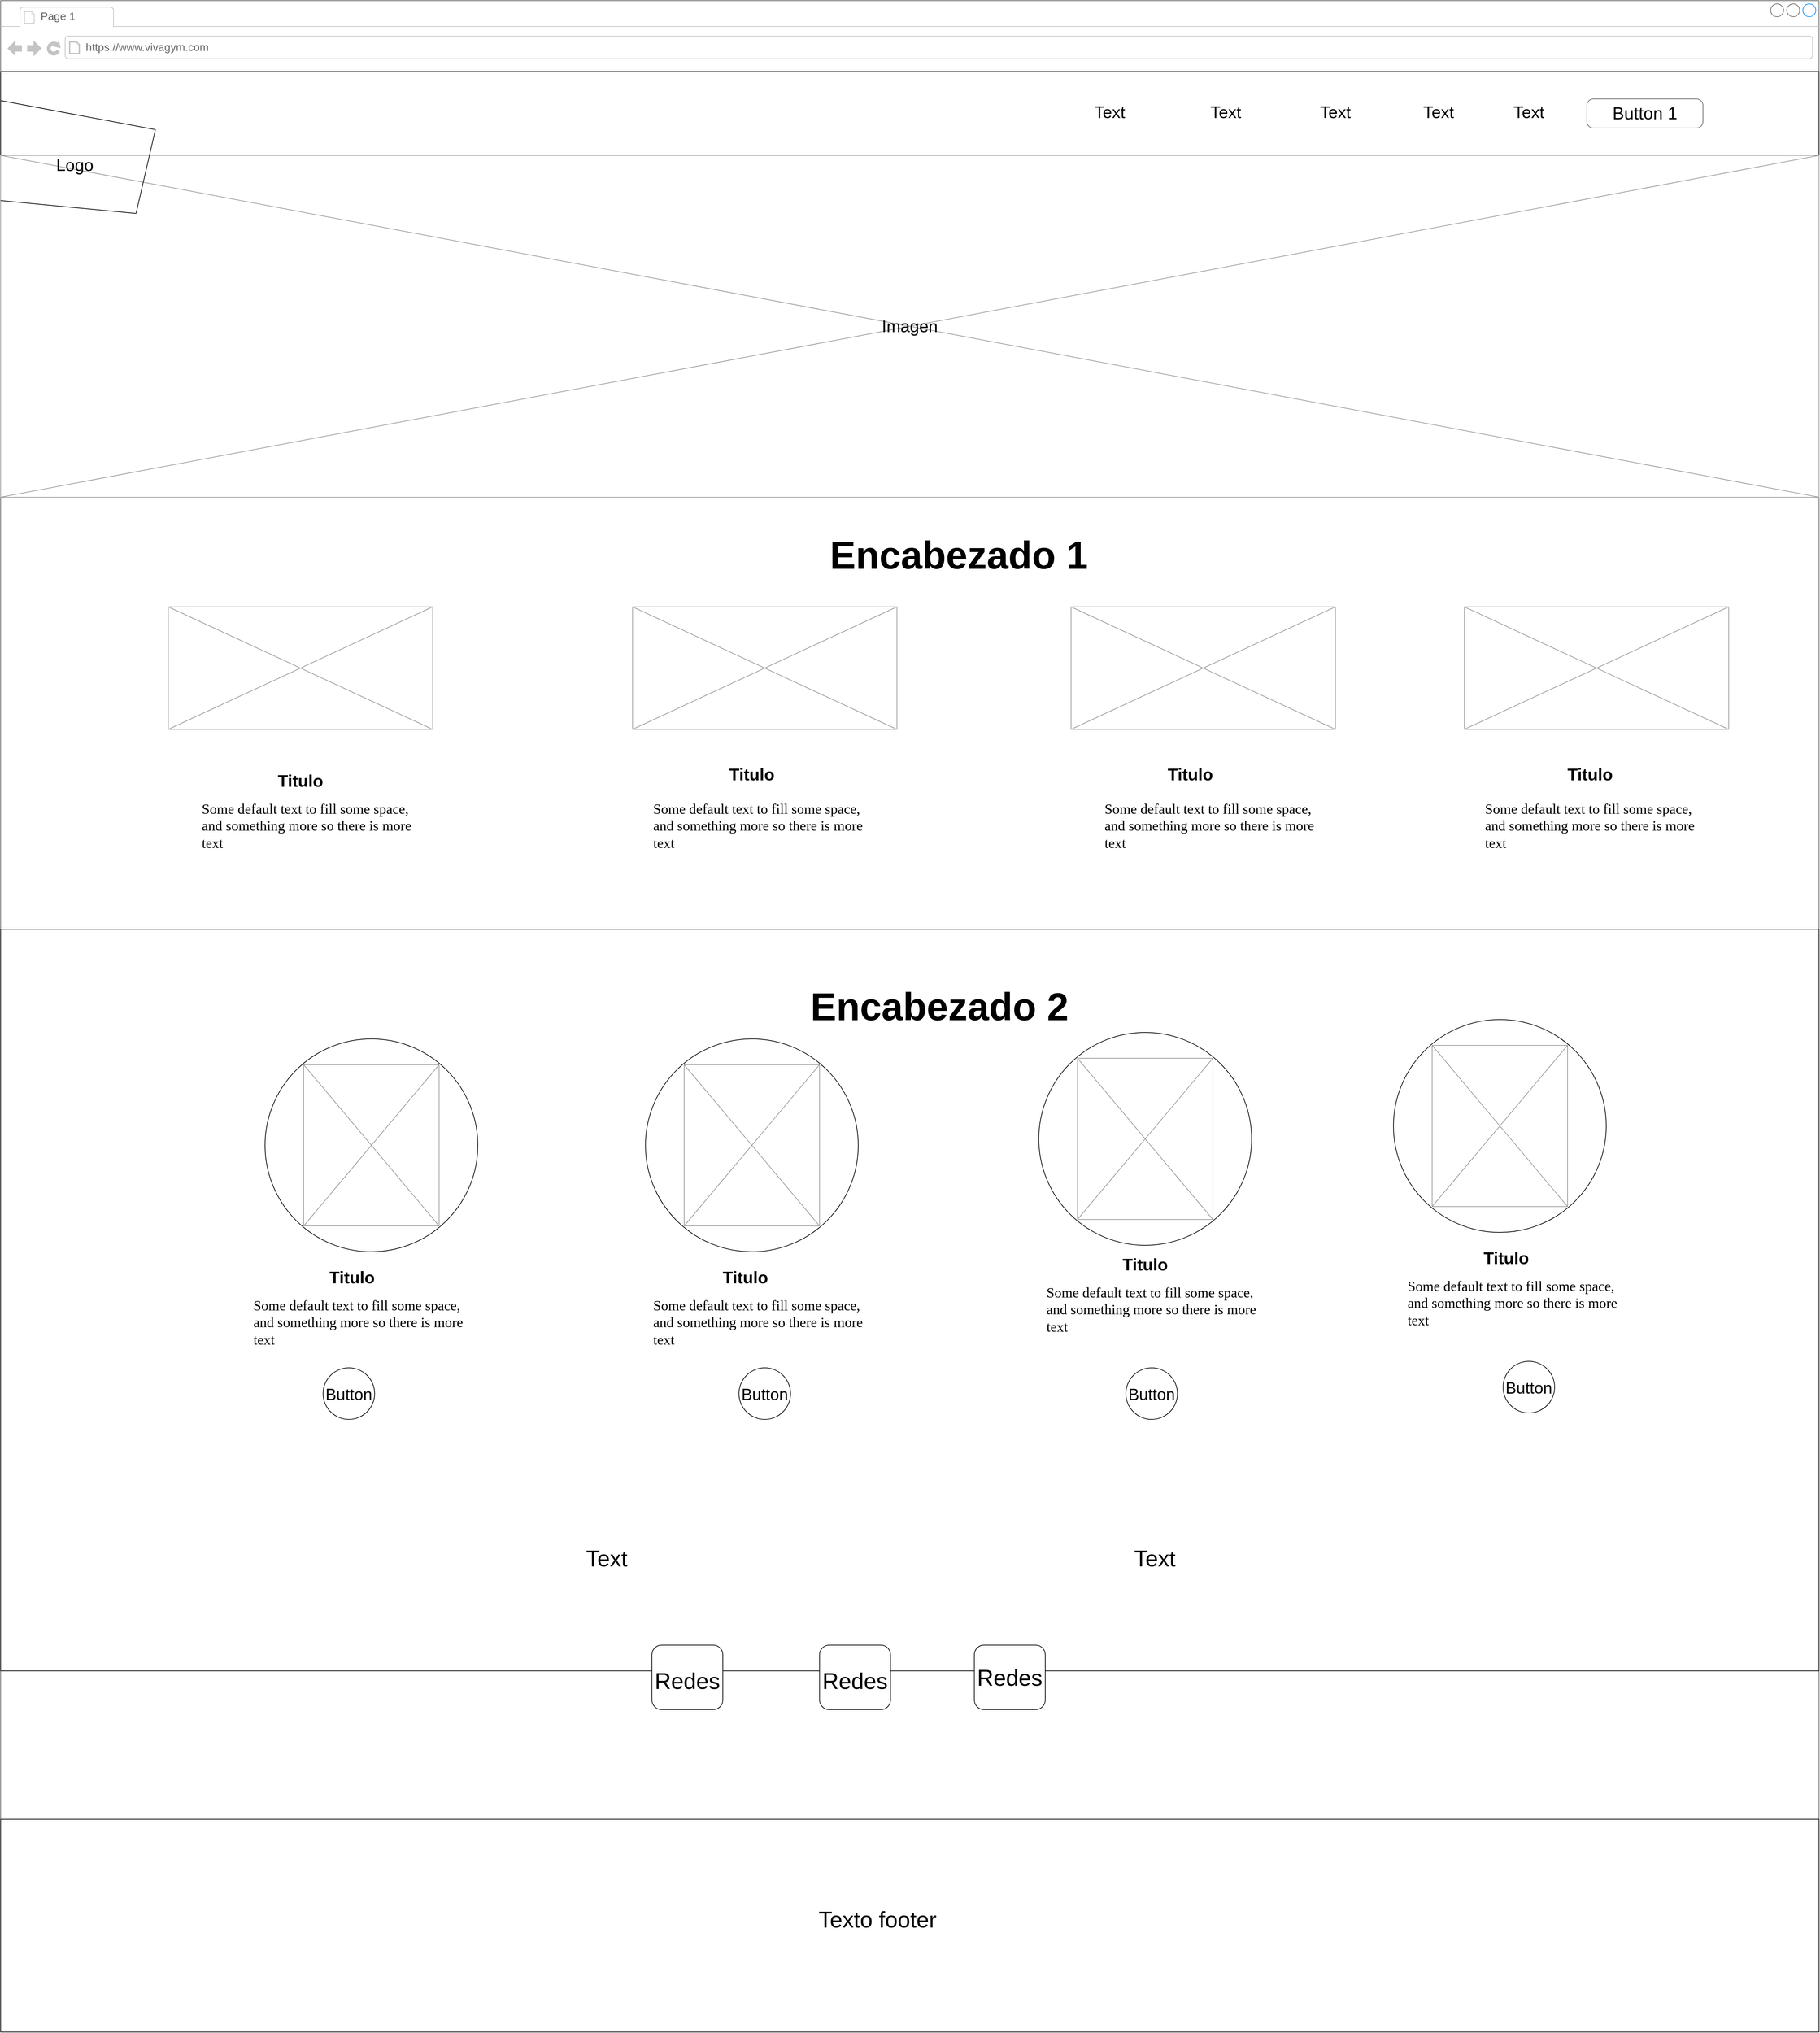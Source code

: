 <mxfile version="24.7.17" pages="4">
  <diagram name="Page-1" id="2cc2dc42-3aac-f2a9-1cec-7a8b7cbee084">
    <mxGraphModel dx="2247" dy="3990" grid="1" gridSize="10" guides="1" tooltips="1" connect="1" arrows="1" fold="1" page="1" pageScale="1" pageWidth="1100" pageHeight="850" background="none" math="0" shadow="0">
      <root>
        <mxCell id="0" />
        <mxCell id="1" parent="0" />
        <mxCell id="7026571954dc6520-1" value="&lt;span style=&quot;color: rgba(0, 0, 0, 0); font-family: monospace; font-size: 0px; text-align: start;&quot;&gt;%3CmxGraphModel%3E%3Croot%3E%3CmxCell%20id%3D%220%22%2F%3E%3CmxCell%20id%3D%221%22%20parent%3D%220%22%2F%3E%3CmxCell%20id%3D%222%22%20value%3D%22Button%201%22%20style%3D%22strokeWidth%3D1%3Bshadow%3D0%3Bdashed%3D0%3Balign%3Dcenter%3Bhtml%3D1%3Bshape%3Dmxgraph.mockup.buttons.button%3BstrokeColor%3D%23666666%3BmainText%3D%3BbuttonStyle%3Dround%3BfontSize%3D17%3BfontStyle%3D0%3BfillColor%3Dnone%3BwhiteSpace%3Dwrap%3Brounded%3D0%3BlabelBackgroundColor%3Dnone%3B%22%20vertex%3D%221%22%20parent%3D%221%22%3E%3CmxGeometry%20x%3D%221020%22%20y%3D%22360%22%20width%3D%22190%22%20height%3D%2230%22%20as%3D%22geometry%22%2F%3E%3C%2FmxCell%3E%3C%2Froot%3E%3C%2FmxGraphModel%3E&lt;/span&gt;" style="strokeWidth=1;shadow=0;dashed=0;align=center;html=1;shape=mxgraph.mockup.containers.browserWindow;rSize=0;strokeColor=#666666;mainText=,;recursiveResize=0;rounded=0;labelBackgroundColor=none;fontFamily=Verdana;fontSize=12" parent="1" vertex="1">
          <mxGeometry x="-660" y="-2900" width="2820" height="3150" as="geometry" />
        </mxCell>
        <mxCell id="7026571954dc6520-2" value="Page 1" style="strokeWidth=1;shadow=0;dashed=0;align=center;html=1;shape=mxgraph.mockup.containers.anchor;fontSize=17;fontColor=#666666;align=left;" parent="7026571954dc6520-1" vertex="1">
          <mxGeometry x="60" y="12" width="110" height="26" as="geometry" />
        </mxCell>
        <mxCell id="7026571954dc6520-3" value="https://www.vivagym.com" style="strokeWidth=1;shadow=0;dashed=0;align=center;html=1;shape=mxgraph.mockup.containers.anchor;rSize=0;fontSize=17;fontColor=#666666;align=left;" parent="7026571954dc6520-1" vertex="1">
          <mxGeometry x="130" y="60" width="250" height="26" as="geometry" />
        </mxCell>
        <mxCell id="XLKGfBQeltBe2YmnbtY1-1" value="" style="rounded=0;whiteSpace=wrap;html=1;" vertex="1" parent="7026571954dc6520-1">
          <mxGeometry y="110" width="2820" height="130" as="geometry" />
        </mxCell>
        <mxCell id="7026571954dc6520-22" value="" style="verticalLabelPosition=bottom;shadow=0;dashed=0;align=center;html=1;verticalAlign=top;strokeWidth=1;shape=mxgraph.mockup.graphics.simpleIcon;strokeColor=#999999;fillColor=#ffffff;rounded=0;labelBackgroundColor=none;fontFamily=Verdana;fontSize=12;fontColor=#000000;" parent="7026571954dc6520-1" vertex="1">
          <mxGeometry y="240" width="2820" height="530" as="geometry" />
        </mxCell>
        <mxCell id="0hAVM_coMiCA_Wu5iVH3-1" value="&lt;font style=&quot;font-size: 27px;&quot;&gt;Button 1&lt;/font&gt;" style="strokeWidth=1;shadow=0;dashed=0;align=center;html=1;shape=mxgraph.mockup.buttons.button;strokeColor=#666666;mainText=;buttonStyle=round;fontSize=17;fontStyle=0;fillColor=none;whiteSpace=wrap;rounded=0;labelBackgroundColor=none;" vertex="1" parent="7026571954dc6520-1">
          <mxGeometry x="2460" y="152.5" width="180" height="45" as="geometry" />
        </mxCell>
        <mxCell id="0hAVM_coMiCA_Wu5iVH3-2" value="&lt;font style=&quot;font-size: 26px;&quot;&gt;Text&lt;/font&gt;" style="text;html=1;align=center;verticalAlign=middle;whiteSpace=wrap;rounded=0;" vertex="1" parent="7026571954dc6520-1">
          <mxGeometry x="2310" y="152.5" width="120" height="40" as="geometry" />
        </mxCell>
        <mxCell id="0hAVM_coMiCA_Wu5iVH3-3" value="&lt;font style=&quot;font-size: 26px;&quot;&gt;Text&lt;/font&gt;" style="text;html=1;align=center;verticalAlign=middle;whiteSpace=wrap;rounded=0;" vertex="1" parent="7026571954dc6520-1">
          <mxGeometry x="2200" y="157.5" width="60" height="30" as="geometry" />
        </mxCell>
        <mxCell id="0hAVM_coMiCA_Wu5iVH3-4" value="&lt;font style=&quot;font-size: 26px;&quot;&gt;Text&lt;/font&gt;" style="text;html=1;align=center;verticalAlign=middle;whiteSpace=wrap;rounded=0;" vertex="1" parent="7026571954dc6520-1">
          <mxGeometry x="2040" y="157.5" width="60" height="30" as="geometry" />
        </mxCell>
        <mxCell id="0hAVM_coMiCA_Wu5iVH3-5" value="&lt;font style=&quot;font-size: 26px;&quot;&gt;Text&lt;/font&gt;" style="text;html=1;align=center;verticalAlign=middle;whiteSpace=wrap;rounded=0;" vertex="1" parent="7026571954dc6520-1">
          <mxGeometry x="1870" y="157.5" width="60" height="30" as="geometry" />
        </mxCell>
        <mxCell id="0hAVM_coMiCA_Wu5iVH3-6" value="&lt;font style=&quot;font-size: 26px;&quot;&gt;Text&lt;/font&gt;" style="text;html=1;align=center;verticalAlign=middle;whiteSpace=wrap;rounded=0;" vertex="1" parent="7026571954dc6520-1">
          <mxGeometry x="1690" y="157.5" width="60" height="30" as="geometry" />
        </mxCell>
        <mxCell id="0hAVM_coMiCA_Wu5iVH3-8" value="&lt;font style=&quot;font-size: 26px;&quot;&gt;Logo&lt;/font&gt;" style="text;html=1;align=center;verticalAlign=middle;whiteSpace=wrap;rounded=0;" vertex="1" parent="7026571954dc6520-1">
          <mxGeometry x="41.96" y="210" width="146.09" height="90" as="geometry" />
        </mxCell>
        <mxCell id="0hAVM_coMiCA_Wu5iVH3-10" value="&lt;h2&gt;&lt;font style=&quot;font-size: 26px;&quot;&gt;Titulo&lt;/font&gt;&lt;/h2&gt;" style="text;html=1;align=center;verticalAlign=middle;whiteSpace=wrap;rounded=0;" vertex="1" parent="7026571954dc6520-1">
          <mxGeometry x="370" y="1180" width="190" height="60" as="geometry" />
        </mxCell>
        <mxCell id="0hAVM_coMiCA_Wu5iVH3-12" value="&lt;h1&gt;&lt;font style=&quot;font-size: 60px;&quot;&gt;Encabezado 1&lt;/font&gt;&lt;/h1&gt;" style="text;strokeColor=none;fillColor=none;align=left;verticalAlign=middle;spacingLeft=4;spacingRight=4;overflow=hidden;points=[[0,0.5],[1,0.5]];portConstraint=eastwest;rotatable=0;whiteSpace=wrap;html=1;" vertex="1" parent="7026571954dc6520-1">
          <mxGeometry x="1280" y="770" width="420" height="180" as="geometry" />
        </mxCell>
        <mxCell id="0hAVM_coMiCA_Wu5iVH3-19" value="&lt;font style=&quot;font-size: 22px;&quot;&gt;&lt;span style=&quot;&quot;&gt;Some default text to fill some space, and&amp;nbsp;&lt;/span&gt;&lt;span style=&quot;&quot;&gt;something more so there is more text&lt;/span&gt;&lt;/font&gt;" style="text;html=1;align=left;verticalAlign=middle;whiteSpace=wrap;rounded=0;fontFamily=Verdana;" vertex="1" parent="7026571954dc6520-1">
          <mxGeometry x="310" y="1210" width="330" height="140" as="geometry" />
        </mxCell>
        <mxCell id="0hAVM_coMiCA_Wu5iVH3-25" value="&lt;h2&gt;&lt;font style=&quot;font-size: 26px;&quot;&gt;Titulo&lt;/font&gt;&lt;/h2&gt;" style="text;html=1;align=center;verticalAlign=middle;whiteSpace=wrap;rounded=0;" vertex="1" parent="7026571954dc6520-1">
          <mxGeometry x="1070" y="1170" width="190" height="60" as="geometry" />
        </mxCell>
        <mxCell id="0hAVM_coMiCA_Wu5iVH3-27" value="&lt;h2&gt;&lt;font style=&quot;font-size: 26px;&quot;&gt;Titulo&lt;/font&gt;&lt;/h2&gt;" style="text;html=1;align=center;verticalAlign=middle;whiteSpace=wrap;rounded=0;" vertex="1" parent="7026571954dc6520-1">
          <mxGeometry x="1750" y="1170" width="190" height="60" as="geometry" />
        </mxCell>
        <mxCell id="0hAVM_coMiCA_Wu5iVH3-29" value="&lt;h2&gt;&lt;font style=&quot;font-size: 26px;&quot;&gt;Titulo&lt;/font&gt;&lt;/h2&gt;" style="text;html=1;align=center;verticalAlign=middle;whiteSpace=wrap;rounded=0;" vertex="1" parent="7026571954dc6520-1">
          <mxGeometry x="2370" y="1170" width="190" height="60" as="geometry" />
        </mxCell>
        <mxCell id="0hAVM_coMiCA_Wu5iVH3-35" value="" style="endArrow=none;html=1;rounded=0;" edge="1" parent="7026571954dc6520-1">
          <mxGeometry width="50" height="50" relative="1" as="geometry">
            <mxPoint x="240" y="200" as="sourcePoint" />
            <mxPoint y="155" as="targetPoint" />
          </mxGeometry>
        </mxCell>
        <mxCell id="0hAVM_coMiCA_Wu5iVH3-34" value="" style="endArrow=none;html=1;rounded=0;" edge="1" parent="7026571954dc6520-1">
          <mxGeometry width="50" height="50" relative="1" as="geometry">
            <mxPoint y="309.997" as="sourcePoint" />
            <mxPoint x="210" y="330" as="targetPoint" />
          </mxGeometry>
        </mxCell>
        <mxCell id="0hAVM_coMiCA_Wu5iVH3-37" value="&lt;font style=&quot;font-size: 26px;&quot;&gt;Imagen&lt;/font&gt;" style="text;html=1;align=center;verticalAlign=middle;whiteSpace=wrap;rounded=0;" vertex="1" parent="7026571954dc6520-1">
          <mxGeometry x="1380" y="490" width="60" height="30" as="geometry" />
        </mxCell>
        <mxCell id="bq_WmEVtt5FmzYchJl0X-30" value="&lt;font style=&quot;font-size: 22px;&quot;&gt;&lt;span style=&quot;&quot;&gt;Some default text to fill some space, and&amp;nbsp;&lt;/span&gt;&lt;span style=&quot;&quot;&gt;something more so there is more text&lt;/span&gt;&lt;/font&gt;" style="text;html=1;align=left;verticalAlign=middle;whiteSpace=wrap;rounded=0;fontFamily=Verdana;" vertex="1" parent="7026571954dc6520-1">
          <mxGeometry x="1010" y="1210" width="330" height="140" as="geometry" />
        </mxCell>
        <mxCell id="bq_WmEVtt5FmzYchJl0X-31" value="&lt;font style=&quot;font-size: 22px;&quot;&gt;&lt;span style=&quot;&quot;&gt;Some default text to fill some space, and&amp;nbsp;&lt;/span&gt;&lt;span style=&quot;&quot;&gt;something more so there is more text&lt;/span&gt;&lt;/font&gt;" style="text;html=1;align=left;verticalAlign=middle;whiteSpace=wrap;rounded=0;fontFamily=Verdana;" vertex="1" parent="7026571954dc6520-1">
          <mxGeometry x="1710" y="1210" width="330" height="140" as="geometry" />
        </mxCell>
        <mxCell id="bq_WmEVtt5FmzYchJl0X-32" value="&lt;font style=&quot;font-size: 22px;&quot;&gt;&lt;span style=&quot;&quot;&gt;Some default text to fill some space, and&amp;nbsp;&lt;/span&gt;&lt;span style=&quot;&quot;&gt;something more so there is more text&lt;/span&gt;&lt;/font&gt;" style="text;html=1;align=left;verticalAlign=middle;whiteSpace=wrap;rounded=0;fontFamily=Verdana;" vertex="1" parent="7026571954dc6520-1">
          <mxGeometry x="2300" y="1210" width="330" height="140" as="geometry" />
        </mxCell>
        <mxCell id="bq_WmEVtt5FmzYchJl0X-34" value="" style="verticalLabelPosition=bottom;shadow=0;dashed=0;align=center;html=1;verticalAlign=top;strokeWidth=1;shape=mxgraph.mockup.graphics.simpleIcon;strokeColor=#999999;fillColor=#ffffff;rounded=0;labelBackgroundColor=none;fontFamily=Verdana;fontSize=12;fontColor=#000000;" vertex="1" parent="7026571954dc6520-1">
          <mxGeometry x="260" y="940" width="410" height="190" as="geometry" />
        </mxCell>
        <mxCell id="0hAVM_coMiCA_Wu5iVH3-36" value="" style="endArrow=none;html=1;rounded=0;" edge="1" parent="7026571954dc6520-1">
          <mxGeometry width="50" height="50" relative="1" as="geometry">
            <mxPoint x="210" y="330" as="sourcePoint" />
            <mxPoint x="240" y="200" as="targetPoint" />
          </mxGeometry>
        </mxCell>
        <mxCell id="bq_WmEVtt5FmzYchJl0X-35" value="" style="verticalLabelPosition=bottom;shadow=0;dashed=0;align=center;html=1;verticalAlign=top;strokeWidth=1;shape=mxgraph.mockup.graphics.simpleIcon;strokeColor=#999999;fillColor=#ffffff;rounded=0;labelBackgroundColor=none;fontFamily=Verdana;fontSize=12;fontColor=#000000;" vertex="1" parent="7026571954dc6520-1">
          <mxGeometry x="980" y="940" width="410" height="190" as="geometry" />
        </mxCell>
        <mxCell id="bq_WmEVtt5FmzYchJl0X-36" value="" style="verticalLabelPosition=bottom;shadow=0;dashed=0;align=center;html=1;verticalAlign=top;strokeWidth=1;shape=mxgraph.mockup.graphics.simpleIcon;strokeColor=#999999;fillColor=#ffffff;rounded=0;labelBackgroundColor=none;fontFamily=Verdana;fontSize=12;fontColor=#000000;" vertex="1" parent="7026571954dc6520-1">
          <mxGeometry x="1660" y="940" width="410" height="190" as="geometry" />
        </mxCell>
        <mxCell id="bq_WmEVtt5FmzYchJl0X-37" value="" style="verticalLabelPosition=bottom;shadow=0;dashed=0;align=center;html=1;verticalAlign=top;strokeWidth=1;shape=mxgraph.mockup.graphics.simpleIcon;strokeColor=#999999;fillColor=#ffffff;rounded=0;labelBackgroundColor=none;fontFamily=Verdana;fontSize=12;fontColor=#000000;" vertex="1" parent="7026571954dc6520-1">
          <mxGeometry x="2270" y="940" width="410" height="190" as="geometry" />
        </mxCell>
        <mxCell id="bq_WmEVtt5FmzYchJl0X-38" value="" style="rounded=0;whiteSpace=wrap;html=1;" vertex="1" parent="7026571954dc6520-1">
          <mxGeometry y="1440" width="2820" height="1150" as="geometry" />
        </mxCell>
        <mxCell id="SxRaBWY97LFjH880lX8Y-3" value="&lt;h1&gt;&lt;font style=&quot;font-size: 60px;&quot;&gt;Encabezado 2&lt;/font&gt;&lt;/h1&gt;" style="text;strokeColor=none;fillColor=none;align=left;verticalAlign=middle;spacingLeft=4;spacingRight=4;overflow=hidden;points=[[0,0.5],[1,0.5]];portConstraint=eastwest;rotatable=0;whiteSpace=wrap;html=1;" vertex="1" parent="7026571954dc6520-1">
          <mxGeometry x="1250" y="1470" width="420" height="180" as="geometry" />
        </mxCell>
        <mxCell id="SxRaBWY97LFjH880lX8Y-8" value="&lt;h2&gt;&lt;font style=&quot;font-size: 26px;&quot;&gt;Titulo&lt;/font&gt;&lt;/h2&gt;" style="text;html=1;align=center;verticalAlign=middle;whiteSpace=wrap;rounded=0;" vertex="1" parent="7026571954dc6520-1">
          <mxGeometry x="450" y="1950" width="190" height="60" as="geometry" />
        </mxCell>
        <mxCell id="SxRaBWY97LFjH880lX8Y-9" value="&lt;font style=&quot;font-size: 22px;&quot;&gt;&lt;span style=&quot;&quot;&gt;Some default text to fill some space, and&amp;nbsp;&lt;/span&gt;&lt;span style=&quot;&quot;&gt;something more so there is more text&lt;/span&gt;&lt;/font&gt;" style="text;html=1;align=left;verticalAlign=middle;whiteSpace=wrap;rounded=0;fontFamily=Verdana;" vertex="1" parent="7026571954dc6520-1">
          <mxGeometry x="390" y="1980" width="330" height="140" as="geometry" />
        </mxCell>
        <mxCell id="SxRaBWY97LFjH880lX8Y-10" value="&lt;h2&gt;&lt;font style=&quot;font-size: 26px;&quot;&gt;Titulo&lt;/font&gt;&lt;/h2&gt;" style="text;html=1;align=center;verticalAlign=middle;whiteSpace=wrap;rounded=0;" vertex="1" parent="7026571954dc6520-1">
          <mxGeometry x="1060" y="1950" width="190" height="60" as="geometry" />
        </mxCell>
        <mxCell id="SxRaBWY97LFjH880lX8Y-11" value="&lt;font style=&quot;font-size: 22px;&quot;&gt;&lt;span style=&quot;&quot;&gt;Some default text to fill some space, and&amp;nbsp;&lt;/span&gt;&lt;span style=&quot;&quot;&gt;something more so there is more text&lt;/span&gt;&lt;/font&gt;" style="text;html=1;align=left;verticalAlign=middle;whiteSpace=wrap;rounded=0;fontFamily=Verdana;" vertex="1" parent="7026571954dc6520-1">
          <mxGeometry x="1010" y="1980" width="330" height="140" as="geometry" />
        </mxCell>
        <mxCell id="SxRaBWY97LFjH880lX8Y-12" value="&lt;h2&gt;&lt;font style=&quot;font-size: 26px;&quot;&gt;Titulo&lt;/font&gt;&lt;/h2&gt;" style="text;html=1;align=center;verticalAlign=middle;whiteSpace=wrap;rounded=0;" vertex="1" parent="7026571954dc6520-1">
          <mxGeometry x="1680" y="1930" width="190" height="60" as="geometry" />
        </mxCell>
        <mxCell id="SxRaBWY97LFjH880lX8Y-13" value="&lt;font style=&quot;font-size: 22px;&quot;&gt;&lt;span style=&quot;&quot;&gt;Some default text to fill some space, and&amp;nbsp;&lt;/span&gt;&lt;span style=&quot;&quot;&gt;something more so there is more text&lt;/span&gt;&lt;/font&gt;" style="text;html=1;align=left;verticalAlign=middle;whiteSpace=wrap;rounded=0;fontFamily=Verdana;" vertex="1" parent="7026571954dc6520-1">
          <mxGeometry x="1620" y="1960" width="330" height="140" as="geometry" />
        </mxCell>
        <mxCell id="SxRaBWY97LFjH880lX8Y-14" value="&lt;h2&gt;&lt;font style=&quot;font-size: 26px;&quot;&gt;Titulo&lt;/font&gt;&lt;/h2&gt;" style="text;html=1;align=center;verticalAlign=middle;whiteSpace=wrap;rounded=0;" vertex="1" parent="7026571954dc6520-1">
          <mxGeometry x="2240" y="1920" width="190" height="60" as="geometry" />
        </mxCell>
        <mxCell id="SxRaBWY97LFjH880lX8Y-15" value="&lt;font style=&quot;font-size: 22px;&quot;&gt;&lt;span style=&quot;&quot;&gt;Some default text to fill some space, and&amp;nbsp;&lt;/span&gt;&lt;span style=&quot;&quot;&gt;something more so there is more text&lt;/span&gt;&lt;/font&gt;" style="text;html=1;align=left;verticalAlign=middle;whiteSpace=wrap;rounded=0;fontFamily=Verdana;" vertex="1" parent="7026571954dc6520-1">
          <mxGeometry x="2180" y="1950" width="330" height="140" as="geometry" />
        </mxCell>
        <mxCell id="SxRaBWY97LFjH880lX8Y-16" value="" style="ellipse;whiteSpace=wrap;html=1;aspect=fixed;" vertex="1" parent="7026571954dc6520-1">
          <mxGeometry x="410" y="1610" width="330" height="330" as="geometry" />
        </mxCell>
        <mxCell id="SxRaBWY97LFjH880lX8Y-4" value="" style="verticalLabelPosition=bottom;shadow=0;dashed=0;align=center;html=1;verticalAlign=top;strokeWidth=1;shape=mxgraph.mockup.graphics.simpleIcon;strokeColor=#999999;fillColor=#ffffff;rounded=0;labelBackgroundColor=none;fontFamily=Verdana;fontSize=12;fontColor=#000000;" vertex="1" parent="7026571954dc6520-1">
          <mxGeometry x="470" y="1650" width="210" height="250" as="geometry" />
        </mxCell>
        <mxCell id="SxRaBWY97LFjH880lX8Y-17" value="" style="ellipse;whiteSpace=wrap;html=1;aspect=fixed;" vertex="1" parent="7026571954dc6520-1">
          <mxGeometry x="1000" y="1610" width="330" height="330" as="geometry" />
        </mxCell>
        <mxCell id="SxRaBWY97LFjH880lX8Y-18" value="" style="verticalLabelPosition=bottom;shadow=0;dashed=0;align=center;html=1;verticalAlign=top;strokeWidth=1;shape=mxgraph.mockup.graphics.simpleIcon;strokeColor=#999999;fillColor=#ffffff;rounded=0;labelBackgroundColor=none;fontFamily=Verdana;fontSize=12;fontColor=#000000;" vertex="1" parent="7026571954dc6520-1">
          <mxGeometry x="1060" y="1650" width="210" height="250" as="geometry" />
        </mxCell>
        <mxCell id="SxRaBWY97LFjH880lX8Y-19" value="" style="ellipse;whiteSpace=wrap;html=1;aspect=fixed;" vertex="1" parent="7026571954dc6520-1">
          <mxGeometry x="1610" y="1600" width="330" height="330" as="geometry" />
        </mxCell>
        <mxCell id="SxRaBWY97LFjH880lX8Y-20" value="" style="verticalLabelPosition=bottom;shadow=0;dashed=0;align=center;html=1;verticalAlign=top;strokeWidth=1;shape=mxgraph.mockup.graphics.simpleIcon;strokeColor=#999999;fillColor=#ffffff;rounded=0;labelBackgroundColor=none;fontFamily=Verdana;fontSize=12;fontColor=#000000;" vertex="1" parent="7026571954dc6520-1">
          <mxGeometry x="1670" y="1640" width="210" height="250" as="geometry" />
        </mxCell>
        <mxCell id="SxRaBWY97LFjH880lX8Y-21" value="" style="ellipse;whiteSpace=wrap;html=1;aspect=fixed;" vertex="1" parent="7026571954dc6520-1">
          <mxGeometry x="2160" y="1580" width="330" height="330" as="geometry" />
        </mxCell>
        <mxCell id="SxRaBWY97LFjH880lX8Y-22" value="" style="verticalLabelPosition=bottom;shadow=0;dashed=0;align=center;html=1;verticalAlign=top;strokeWidth=1;shape=mxgraph.mockup.graphics.simpleIcon;strokeColor=#999999;fillColor=#ffffff;rounded=0;labelBackgroundColor=none;fontFamily=Verdana;fontSize=12;fontColor=#000000;" vertex="1" parent="7026571954dc6520-1">
          <mxGeometry x="2220" y="1620" width="210" height="250" as="geometry" />
        </mxCell>
        <mxCell id="SxRaBWY97LFjH880lX8Y-23" value="" style="ellipse;whiteSpace=wrap;html=1;aspect=fixed;" vertex="1" parent="7026571954dc6520-1">
          <mxGeometry x="500" y="2120" width="80" height="80" as="geometry" />
        </mxCell>
        <mxCell id="SxRaBWY97LFjH880lX8Y-24" value="" style="ellipse;whiteSpace=wrap;html=1;aspect=fixed;" vertex="1" parent="7026571954dc6520-1">
          <mxGeometry x="1145" y="2120" width="80" height="80" as="geometry" />
        </mxCell>
        <mxCell id="SxRaBWY97LFjH880lX8Y-25" value="" style="ellipse;whiteSpace=wrap;html=1;aspect=fixed;" vertex="1" parent="7026571954dc6520-1">
          <mxGeometry x="1745" y="2120" width="80" height="80" as="geometry" />
        </mxCell>
        <mxCell id="SxRaBWY97LFjH880lX8Y-26" value="" style="ellipse;whiteSpace=wrap;html=1;aspect=fixed;" vertex="1" parent="7026571954dc6520-1">
          <mxGeometry x="2330" y="2110" width="80" height="80" as="geometry" />
        </mxCell>
        <mxCell id="SxRaBWY97LFjH880lX8Y-27" value="&lt;span style=&quot;font-size: 25px;&quot;&gt;Button&lt;/span&gt;" style="text;html=1;align=center;verticalAlign=middle;whiteSpace=wrap;rounded=0;" vertex="1" parent="7026571954dc6520-1">
          <mxGeometry x="510" y="2145" width="60" height="30" as="geometry" />
        </mxCell>
        <mxCell id="SxRaBWY97LFjH880lX8Y-28" value="&lt;font style=&quot;font-size: 25px;&quot;&gt;Button&lt;/font&gt;" style="text;html=1;align=center;verticalAlign=middle;whiteSpace=wrap;rounded=0;" vertex="1" parent="7026571954dc6520-1">
          <mxGeometry x="1155" y="2145" width="60" height="30" as="geometry" />
        </mxCell>
        <mxCell id="SxRaBWY97LFjH880lX8Y-29" value="&lt;font style=&quot;font-size: 25px;&quot;&gt;Button&lt;/font&gt;" style="text;html=1;align=center;verticalAlign=middle;whiteSpace=wrap;rounded=0;" vertex="1" parent="7026571954dc6520-1">
          <mxGeometry x="1755" y="2145" width="60" height="30" as="geometry" />
        </mxCell>
        <mxCell id="SxRaBWY97LFjH880lX8Y-30" value="&lt;font style=&quot;font-size: 25px;&quot;&gt;Button&lt;/font&gt;" style="text;html=1;align=center;verticalAlign=middle;whiteSpace=wrap;rounded=0;" vertex="1" parent="7026571954dc6520-1">
          <mxGeometry x="2340" y="2135" width="60" height="30" as="geometry" />
        </mxCell>
        <mxCell id="SxRaBWY97LFjH880lX8Y-32" value="Text" style="text;html=1;align=center;verticalAlign=middle;whiteSpace=wrap;rounded=0;fontSize=35;" vertex="1" parent="7026571954dc6520-1">
          <mxGeometry x="910" y="2400" width="60" height="30" as="geometry" />
        </mxCell>
        <mxCell id="SxRaBWY97LFjH880lX8Y-33" value="Text" style="text;html=1;align=center;verticalAlign=middle;whiteSpace=wrap;rounded=0;fontSize=35;" vertex="1" parent="7026571954dc6520-1">
          <mxGeometry x="1760" y="2400" width="60" height="30" as="geometry" />
        </mxCell>
        <mxCell id="SxRaBWY97LFjH880lX8Y-34" value="" style="rounded=0;whiteSpace=wrap;html=1;" vertex="1" parent="7026571954dc6520-1">
          <mxGeometry y="2820" width="2820" height="330" as="geometry" />
        </mxCell>
        <mxCell id="SxRaBWY97LFjH880lX8Y-35" value="Texto footer" style="text;html=1;align=center;verticalAlign=middle;whiteSpace=wrap;rounded=0;fontSize=35;" vertex="1" parent="7026571954dc6520-1">
          <mxGeometry x="1040" y="2880" width="640" height="190" as="geometry" />
        </mxCell>
        <mxCell id="SxRaBWY97LFjH880lX8Y-36" value="" style="rounded=1;whiteSpace=wrap;html=1;" vertex="1" parent="7026571954dc6520-1">
          <mxGeometry x="1010" y="2550" width="110" height="100" as="geometry" />
        </mxCell>
        <mxCell id="SxRaBWY97LFjH880lX8Y-37" value="" style="rounded=1;whiteSpace=wrap;html=1;" vertex="1" parent="7026571954dc6520-1">
          <mxGeometry x="1270" y="2550" width="110" height="100" as="geometry" />
        </mxCell>
        <mxCell id="SxRaBWY97LFjH880lX8Y-38" value="" style="rounded=1;whiteSpace=wrap;html=1;" vertex="1" parent="7026571954dc6520-1">
          <mxGeometry x="1510" y="2550" width="110" height="100" as="geometry" />
        </mxCell>
        <mxCell id="SxRaBWY97LFjH880lX8Y-39" value="&lt;font style=&quot;font-size: 35px;&quot;&gt;Redes&lt;/font&gt;" style="text;html=1;align=center;verticalAlign=middle;whiteSpace=wrap;rounded=0;" vertex="1" parent="7026571954dc6520-1">
          <mxGeometry x="1035" y="2590" width="60" height="30" as="geometry" />
        </mxCell>
        <mxCell id="SxRaBWY97LFjH880lX8Y-40" value="&lt;font style=&quot;font-size: 35px;&quot;&gt;Redes&lt;/font&gt;" style="text;html=1;align=center;verticalAlign=middle;whiteSpace=wrap;rounded=0;" vertex="1" parent="7026571954dc6520-1">
          <mxGeometry x="1295" y="2590" width="60" height="30" as="geometry" />
        </mxCell>
        <mxCell id="SxRaBWY97LFjH880lX8Y-41" value="&lt;font style=&quot;font-size: 35px;&quot;&gt;Redes&lt;/font&gt;" style="text;html=1;align=center;verticalAlign=middle;whiteSpace=wrap;rounded=0;" vertex="1" parent="7026571954dc6520-1">
          <mxGeometry x="1535" y="2585" width="60" height="30" as="geometry" />
        </mxCell>
      </root>
    </mxGraphModel>
  </diagram>
  <diagram name="Page-2" id="cp838sDLxt2_Td_M7qjT">
    <mxGraphModel dx="3490" dy="4630" grid="1" gridSize="10" guides="1" tooltips="1" connect="1" arrows="1" fold="1" page="1" pageScale="1" pageWidth="1100" pageHeight="850" background="none" math="0" shadow="0">
      <root>
        <mxCell id="yLfSXBe9Z06R7LcMlgQb-0" />
        <mxCell id="yLfSXBe9Z06R7LcMlgQb-1" parent="yLfSXBe9Z06R7LcMlgQb-0" />
        <mxCell id="yLfSXBe9Z06R7LcMlgQb-2" value="&lt;span style=&quot;color: rgba(0, 0, 0, 0); font-family: monospace; font-size: 0px; text-align: start;&quot;&gt;%3CmxGraphModel%3E%3Croot%3E%3CmxCell%20id%3D%220%22%2F%3E%3CmxCell%20id%3D%221%22%20parent%3D%220%22%2F%3E%3CmxCell%20id%3D%222%22%20value%3D%22Button%201%22%20style%3D%22strokeWidth%3D1%3Bshadow%3D0%3Bdashed%3D0%3Balign%3Dcenter%3Bhtml%3D1%3Bshape%3Dmxgraph.mockup.buttons.button%3BstrokeColor%3D%23666666%3BmainText%3D%3BbuttonStyle%3Dround%3BfontSize%3D17%3BfontStyle%3D0%3BfillColor%3Dnone%3BwhiteSpace%3Dwrap%3Brounded%3D0%3BlabelBackgroundColor%3Dnone%3B%22%20vertex%3D%221%22%20parent%3D%221%22%3E%3CmxGeometry%20x%3D%221020%22%20y%3D%22360%22%20width%3D%22190%22%20height%3D%2230%22%20as%3D%22geometry%22%2F%3E%3C%2FmxCell%3E%3C%2Froot%3E%3C%2FmxGraphModel%3E&lt;/span&gt;" style="strokeWidth=1;shadow=0;dashed=0;align=center;html=1;shape=mxgraph.mockup.containers.browserWindow;rSize=0;strokeColor=#666666;mainText=,;recursiveResize=0;rounded=0;labelBackgroundColor=none;fontFamily=Verdana;fontSize=12" vertex="1" parent="yLfSXBe9Z06R7LcMlgQb-1">
          <mxGeometry x="-1000" y="-3360" width="2020" height="2220" as="geometry" />
        </mxCell>
        <mxCell id="FvbCaO4cwxIxAErv749W-6" value="" style="rounded=0;whiteSpace=wrap;html=1;" vertex="1" parent="yLfSXBe9Z06R7LcMlgQb-2">
          <mxGeometry y="240" width="2020" height="240" as="geometry" />
        </mxCell>
        <mxCell id="yLfSXBe9Z06R7LcMlgQb-5" value="" style="rounded=0;whiteSpace=wrap;html=1;" vertex="1" parent="yLfSXBe9Z06R7LcMlgQb-2">
          <mxGeometry y="110" width="2020" height="130" as="geometry" />
        </mxCell>
        <mxCell id="yLfSXBe9Z06R7LcMlgQb-3" value="Page 2" style="strokeWidth=1;shadow=0;dashed=0;align=center;html=1;shape=mxgraph.mockup.containers.anchor;fontSize=17;fontColor=#666666;align=left;" vertex="1" parent="yLfSXBe9Z06R7LcMlgQb-2">
          <mxGeometry x="60" y="12" width="110" height="26" as="geometry" />
        </mxCell>
        <mxCell id="yLfSXBe9Z06R7LcMlgQb-4" value="https://www.vivagym.com" style="strokeWidth=1;shadow=0;dashed=0;align=center;html=1;shape=mxgraph.mockup.containers.anchor;rSize=0;fontSize=17;fontColor=#666666;align=left;" vertex="1" parent="yLfSXBe9Z06R7LcMlgQb-2">
          <mxGeometry x="130" y="60" width="250" height="26" as="geometry" />
        </mxCell>
        <mxCell id="yLfSXBe9Z06R7LcMlgQb-6" value="" style="verticalLabelPosition=bottom;shadow=0;dashed=0;align=center;html=1;verticalAlign=top;strokeWidth=1;shape=mxgraph.mockup.graphics.simpleIcon;strokeColor=#999999;fillColor=#ffffff;rounded=0;labelBackgroundColor=none;fontFamily=Verdana;fontSize=12;fontColor=#000000;" vertex="1" parent="yLfSXBe9Z06R7LcMlgQb-2">
          <mxGeometry x="200" y="590" width="810" height="360" as="geometry" />
        </mxCell>
        <mxCell id="yLfSXBe9Z06R7LcMlgQb-13" value="&lt;font style=&quot;font-size: 26px;&quot;&gt;Logo&lt;/font&gt;" style="text;html=1;align=center;verticalAlign=middle;whiteSpace=wrap;rounded=0;" vertex="1" parent="yLfSXBe9Z06R7LcMlgQb-2">
          <mxGeometry x="41.96" y="210" width="146.09" height="90" as="geometry" />
        </mxCell>
        <mxCell id="yLfSXBe9Z06R7LcMlgQb-20" value="" style="endArrow=none;html=1;rounded=0;" edge="1" parent="yLfSXBe9Z06R7LcMlgQb-2">
          <mxGeometry width="50" height="50" relative="1" as="geometry">
            <mxPoint x="240" y="200" as="sourcePoint" />
            <mxPoint y="155" as="targetPoint" />
          </mxGeometry>
        </mxCell>
        <mxCell id="yLfSXBe9Z06R7LcMlgQb-21" value="" style="endArrow=none;html=1;rounded=0;" edge="1" parent="yLfSXBe9Z06R7LcMlgQb-2">
          <mxGeometry width="50" height="50" relative="1" as="geometry">
            <mxPoint y="309.997" as="sourcePoint" />
            <mxPoint x="210" y="330" as="targetPoint" />
          </mxGeometry>
        </mxCell>
        <mxCell id="yLfSXBe9Z06R7LcMlgQb-27" value="" style="endArrow=none;html=1;rounded=0;" edge="1" parent="yLfSXBe9Z06R7LcMlgQb-2">
          <mxGeometry width="50" height="50" relative="1" as="geometry">
            <mxPoint x="210" y="330" as="sourcePoint" />
            <mxPoint x="240" y="200" as="targetPoint" />
          </mxGeometry>
        </mxCell>
        <mxCell id="FvbCaO4cwxIxAErv749W-0" value="&lt;font style=&quot;font-size: 27px;&quot;&gt;Button 1&lt;/font&gt;" style="strokeWidth=1;shadow=0;dashed=0;align=center;html=1;shape=mxgraph.mockup.buttons.button;strokeColor=#666666;mainText=;buttonStyle=round;fontSize=17;fontStyle=0;fillColor=none;whiteSpace=wrap;rounded=0;labelBackgroundColor=none;" vertex="1" parent="yLfSXBe9Z06R7LcMlgQb-2">
          <mxGeometry x="1790" y="152.5" width="180" height="45" as="geometry" />
        </mxCell>
        <mxCell id="FvbCaO4cwxIxAErv749W-1" value="&lt;font style=&quot;font-size: 26px;&quot;&gt;Text&lt;/font&gt;" style="text;html=1;align=center;verticalAlign=middle;whiteSpace=wrap;rounded=0;" vertex="1" parent="yLfSXBe9Z06R7LcMlgQb-2">
          <mxGeometry x="1640" y="152.5" width="120" height="40" as="geometry" />
        </mxCell>
        <mxCell id="FvbCaO4cwxIxAErv749W-2" value="&lt;font style=&quot;font-size: 26px;&quot;&gt;Text&lt;/font&gt;" style="text;html=1;align=center;verticalAlign=middle;whiteSpace=wrap;rounded=0;" vertex="1" parent="yLfSXBe9Z06R7LcMlgQb-2">
          <mxGeometry x="1530" y="157.5" width="60" height="30" as="geometry" />
        </mxCell>
        <mxCell id="FvbCaO4cwxIxAErv749W-3" value="&lt;font style=&quot;font-size: 26px;&quot;&gt;Text&lt;/font&gt;" style="text;html=1;align=center;verticalAlign=middle;whiteSpace=wrap;rounded=0;" vertex="1" parent="yLfSXBe9Z06R7LcMlgQb-2">
          <mxGeometry x="1370" y="157.5" width="60" height="30" as="geometry" />
        </mxCell>
        <mxCell id="FvbCaO4cwxIxAErv749W-4" value="&lt;font style=&quot;font-size: 26px;&quot;&gt;Text&lt;/font&gt;" style="text;html=1;align=center;verticalAlign=middle;whiteSpace=wrap;rounded=0;" vertex="1" parent="yLfSXBe9Z06R7LcMlgQb-2">
          <mxGeometry x="1200" y="157.5" width="60" height="30" as="geometry" />
        </mxCell>
        <mxCell id="FvbCaO4cwxIxAErv749W-5" value="&lt;font style=&quot;font-size: 26px;&quot;&gt;Text&lt;/font&gt;" style="text;html=1;align=center;verticalAlign=middle;whiteSpace=wrap;rounded=0;" vertex="1" parent="yLfSXBe9Z06R7LcMlgQb-2">
          <mxGeometry x="1020" y="157.5" width="60" height="30" as="geometry" />
        </mxCell>
        <mxCell id="FvbCaO4cwxIxAErv749W-24" value="&lt;font style=&quot;font-size: 26px;&quot;&gt;Text&lt;/font&gt;" style="text;html=1;align=center;verticalAlign=middle;whiteSpace=wrap;rounded=0;" vertex="1" parent="yLfSXBe9Z06R7LcMlgQb-2">
          <mxGeometry x="940" y="350" width="60" height="30" as="geometry" />
        </mxCell>
        <mxCell id="7jebML9pXhOm4DK9P8As-0" value="" style="rounded=0;whiteSpace=wrap;html=1;" vertex="1" parent="yLfSXBe9Z06R7LcMlgQb-2">
          <mxGeometry x="1010" y="590" width="900" height="360" as="geometry" />
        </mxCell>
        <mxCell id="7jebML9pXhOm4DK9P8As-1" value="&lt;font style=&quot;font-size: 26px;&quot;&gt;Text&lt;/font&gt;" style="text;html=1;align=center;verticalAlign=middle;whiteSpace=wrap;rounded=0;" vertex="1" parent="yLfSXBe9Z06R7LcMlgQb-2">
          <mxGeometry x="1470" y="755" width="60" height="30" as="geometry" />
        </mxCell>
        <mxCell id="7jebML9pXhOm4DK9P8As-2" value="&lt;font style=&quot;font-size: 22px;&quot;&gt;Button&lt;/font&gt;" style="rounded=1;whiteSpace=wrap;html=1;" vertex="1" parent="yLfSXBe9Z06R7LcMlgQb-2">
          <mxGeometry x="1030" y="880" width="70" height="50" as="geometry" />
        </mxCell>
        <mxCell id="7jebML9pXhOm4DK9P8As-3" value="&lt;font style=&quot;font-size: 22px;&quot;&gt;Button&lt;/font&gt;" style="rounded=1;whiteSpace=wrap;html=1;" vertex="1" parent="yLfSXBe9Z06R7LcMlgQb-2">
          <mxGeometry x="1120" y="880" width="70" height="50" as="geometry" />
        </mxCell>
        <mxCell id="7jebML9pXhOm4DK9P8As-4" value="&lt;font style=&quot;font-size: 26px;&quot;&gt;Text&lt;/font&gt;" style="text;html=1;align=center;verticalAlign=middle;whiteSpace=wrap;rounded=0;" vertex="1" parent="yLfSXBe9Z06R7LcMlgQb-2">
          <mxGeometry x="970" y="1050" width="60" height="30" as="geometry" />
        </mxCell>
        <mxCell id="7jebML9pXhOm4DK9P8As-14" value="&lt;font style=&quot;font-size: 26px;&quot;&gt;Text&lt;/font&gt;" style="text;html=1;align=center;verticalAlign=middle;whiteSpace=wrap;rounded=0;" vertex="1" parent="yLfSXBe9Z06R7LcMlgQb-2">
          <mxGeometry x="650" y="1760" width="60" height="30" as="geometry" />
        </mxCell>
        <mxCell id="7jebML9pXhOm4DK9P8As-13" value="&lt;font style=&quot;font-size: 26px;&quot;&gt;Text&lt;/font&gt;" style="text;html=1;align=center;verticalAlign=middle;whiteSpace=wrap;rounded=0;" vertex="1" parent="yLfSXBe9Z06R7LcMlgQb-2">
          <mxGeometry x="1290" y="1750" width="60" height="30" as="geometry" />
        </mxCell>
        <mxCell id="7jebML9pXhOm4DK9P8As-17" value="" style="verticalLabelPosition=bottom;shadow=0;dashed=0;align=center;html=1;verticalAlign=top;strokeWidth=1;shape=mxgraph.mockup.graphics.simpleIcon;strokeColor=#999999;fillColor=#ffffff;rounded=0;labelBackgroundColor=none;fontFamily=Verdana;fontSize=12;fontColor=#000000;" vertex="1" parent="yLfSXBe9Z06R7LcMlgQb-2">
          <mxGeometry x="390" y="1120" width="240" height="240" as="geometry" />
        </mxCell>
        <mxCell id="7jebML9pXhOm4DK9P8As-21" value="" style="verticalLabelPosition=bottom;shadow=0;dashed=0;align=center;html=1;verticalAlign=top;strokeWidth=1;shape=mxgraph.mockup.graphics.simpleIcon;strokeColor=#999999;fillColor=#ffffff;rounded=0;labelBackgroundColor=none;fontFamily=Verdana;fontSize=12;fontColor=#000000;" vertex="1" parent="yLfSXBe9Z06R7LcMlgQb-2">
          <mxGeometry x="720" y="1130" width="240" height="240" as="geometry" />
        </mxCell>
        <mxCell id="7jebML9pXhOm4DK9P8As-20" value="" style="verticalLabelPosition=bottom;shadow=0;dashed=0;align=center;html=1;verticalAlign=top;strokeWidth=1;shape=mxgraph.mockup.graphics.simpleIcon;strokeColor=#999999;fillColor=#ffffff;rounded=0;labelBackgroundColor=none;fontFamily=Verdana;fontSize=12;fontColor=#000000;" vertex="1" parent="yLfSXBe9Z06R7LcMlgQb-2">
          <mxGeometry x="1080" y="1130" width="240" height="240" as="geometry" />
        </mxCell>
        <mxCell id="7jebML9pXhOm4DK9P8As-19" value="" style="verticalLabelPosition=bottom;shadow=0;dashed=0;align=center;html=1;verticalAlign=top;strokeWidth=1;shape=mxgraph.mockup.graphics.simpleIcon;strokeColor=#999999;fillColor=#ffffff;rounded=0;labelBackgroundColor=none;fontFamily=Verdana;fontSize=12;fontColor=#000000;" vertex="1" parent="yLfSXBe9Z06R7LcMlgQb-2">
          <mxGeometry x="1410" y="1130" width="240" height="240" as="geometry" />
        </mxCell>
        <mxCell id="7jebML9pXhOm4DK9P8As-18" value="" style="verticalLabelPosition=bottom;shadow=0;dashed=0;align=center;html=1;verticalAlign=top;strokeWidth=1;shape=mxgraph.mockup.graphics.simpleIcon;strokeColor=#999999;fillColor=#ffffff;rounded=0;labelBackgroundColor=none;fontFamily=Verdana;fontSize=12;fontColor=#000000;" vertex="1" parent="yLfSXBe9Z06R7LcMlgQb-2">
          <mxGeometry x="1410" y="1460" width="240" height="240" as="geometry" />
        </mxCell>
        <mxCell id="7jebML9pXhOm4DK9P8As-24" value="" style="verticalLabelPosition=bottom;shadow=0;dashed=0;align=center;html=1;verticalAlign=top;strokeWidth=1;shape=mxgraph.mockup.graphics.simpleIcon;strokeColor=#999999;fillColor=#ffffff;rounded=0;labelBackgroundColor=none;fontFamily=Verdana;fontSize=12;fontColor=#000000;" vertex="1" parent="yLfSXBe9Z06R7LcMlgQb-2">
          <mxGeometry x="1090" y="1460" width="240" height="240" as="geometry" />
        </mxCell>
        <mxCell id="7jebML9pXhOm4DK9P8As-23" value="" style="verticalLabelPosition=bottom;shadow=0;dashed=0;align=center;html=1;verticalAlign=top;strokeWidth=1;shape=mxgraph.mockup.graphics.simpleIcon;strokeColor=#999999;fillColor=#ffffff;rounded=0;labelBackgroundColor=none;fontFamily=Verdana;fontSize=12;fontColor=#000000;" vertex="1" parent="yLfSXBe9Z06R7LcMlgQb-2">
          <mxGeometry x="730" y="1460" width="240" height="240" as="geometry" />
        </mxCell>
        <mxCell id="7jebML9pXhOm4DK9P8As-22" value="" style="verticalLabelPosition=bottom;shadow=0;dashed=0;align=center;html=1;verticalAlign=top;strokeWidth=1;shape=mxgraph.mockup.graphics.simpleIcon;strokeColor=#999999;fillColor=#ffffff;rounded=0;labelBackgroundColor=none;fontFamily=Verdana;fontSize=12;fontColor=#000000;" vertex="1" parent="yLfSXBe9Z06R7LcMlgQb-2">
          <mxGeometry x="390" y="1460" width="240" height="240" as="geometry" />
        </mxCell>
      </root>
    </mxGraphModel>
  </diagram>
  <diagram name="Page-6" id="BH8SxuyUIbDFPpNJSje1">
    <mxGraphModel dx="2390" dy="1230" grid="1" gridSize="10" guides="1" tooltips="1" connect="1" arrows="1" fold="1" page="1" pageScale="1" pageWidth="1100" pageHeight="850" background="none" math="0" shadow="0">
      <root>
        <mxCell id="npSDV83AQEJy20RVbPQC-0" />
        <mxCell id="npSDV83AQEJy20RVbPQC-1" parent="npSDV83AQEJy20RVbPQC-0" />
        <mxCell id="npSDV83AQEJy20RVbPQC-2" value="" style="strokeWidth=1;shadow=0;dashed=0;align=center;html=1;shape=mxgraph.mockup.containers.browserWindow;rSize=0;strokeColor=#666666;mainText=,;recursiveResize=0;rounded=0;labelBackgroundColor=none;fontFamily=Verdana;fontSize=12" parent="npSDV83AQEJy20RVbPQC-1" vertex="1">
          <mxGeometry x="330" y="160" width="1050" height="1020" as="geometry" />
        </mxCell>
        <mxCell id="npSDV83AQEJy20RVbPQC-3" value="Page 6" style="strokeWidth=1;shadow=0;dashed=0;align=center;html=1;shape=mxgraph.mockup.containers.anchor;fontSize=17;fontColor=#666666;align=left;" parent="npSDV83AQEJy20RVbPQC-2" vertex="1">
          <mxGeometry x="60" y="12" width="110" height="26" as="geometry" />
        </mxCell>
        <mxCell id="npSDV83AQEJy20RVbPQC-4" value="https://www.vivagym.com" style="strokeWidth=1;shadow=0;dashed=0;align=center;html=1;shape=mxgraph.mockup.containers.anchor;rSize=0;fontSize=17;fontColor=#666666;align=left;" parent="npSDV83AQEJy20RVbPQC-2" vertex="1">
          <mxGeometry x="130" y="60" width="250" height="26" as="geometry" />
        </mxCell>
        <mxCell id="tk--DPYbWv-7o6lA4boI-0" value="" style="rounded=0;whiteSpace=wrap;html=1;" vertex="1" parent="npSDV83AQEJy20RVbPQC-2">
          <mxGeometry y="110" width="1050" height="200" as="geometry" />
        </mxCell>
        <mxCell id="tk--DPYbWv-7o6lA4boI-5" value="" style="shape=parallelogram;perimeter=parallelogramPerimeter;whiteSpace=wrap;html=1;fixedSize=1;" vertex="1" parent="npSDV83AQEJy20RVbPQC-2">
          <mxGeometry x="80" y="170" width="120" height="60" as="geometry" />
        </mxCell>
        <mxCell id="tk--DPYbWv-7o6lA4boI-6" value="Logo" style="text;html=1;align=center;verticalAlign=middle;whiteSpace=wrap;rounded=0;" vertex="1" parent="npSDV83AQEJy20RVbPQC-2">
          <mxGeometry x="110" y="185" width="60" height="30" as="geometry" />
        </mxCell>
        <mxCell id="tk--DPYbWv-7o6lA4boI-7" value="&lt;h1 style=&quot;font-size: 50px;&quot;&gt;Text&lt;/h1&gt;" style="text;html=1;align=center;verticalAlign=middle;whiteSpace=wrap;rounded=0;fontSize=50;" vertex="1" parent="npSDV83AQEJy20RVbPQC-2">
          <mxGeometry x="380" y="170" width="250" height="95" as="geometry" />
        </mxCell>
        <mxCell id="tk--DPYbWv-7o6lA4boI-8" value="" style="whiteSpace=wrap;html=1;aspect=fixed;" vertex="1" parent="npSDV83AQEJy20RVbPQC-2">
          <mxGeometry x="260" y="265" width="550" height="550" as="geometry" />
        </mxCell>
        <mxCell id="tk--DPYbWv-7o6lA4boI-9" value="" style="rounded=0;whiteSpace=wrap;html=1;" vertex="1" parent="npSDV83AQEJy20RVbPQC-2">
          <mxGeometry x="315" y="340" width="440" height="60" as="geometry" />
        </mxCell>
        <mxCell id="tk--DPYbWv-7o6lA4boI-10" value="" style="rounded=0;whiteSpace=wrap;html=1;" vertex="1" parent="npSDV83AQEJy20RVbPQC-2">
          <mxGeometry x="315" y="425" width="440" height="60" as="geometry" />
        </mxCell>
        <mxCell id="tk--DPYbWv-7o6lA4boI-11" value="" style="whiteSpace=wrap;html=1;aspect=fixed;" vertex="1" parent="npSDV83AQEJy20RVbPQC-2">
          <mxGeometry x="330" y="510" width="20" height="20" as="geometry" />
        </mxCell>
        <mxCell id="tk--DPYbWv-7o6lA4boI-12" value="Text" style="text;html=1;align=center;verticalAlign=middle;whiteSpace=wrap;rounded=0;" vertex="1" parent="npSDV83AQEJy20RVbPQC-2">
          <mxGeometry x="360" y="505" width="60" height="30" as="geometry" />
        </mxCell>
        <mxCell id="tk--DPYbWv-7o6lA4boI-14" value="Text" style="text;html=1;align=center;verticalAlign=middle;whiteSpace=wrap;rounded=0;" vertex="1" parent="npSDV83AQEJy20RVbPQC-2">
          <mxGeometry x="330" y="440" width="60" height="30" as="geometry" />
        </mxCell>
        <mxCell id="tk--DPYbWv-7o6lA4boI-13" value="Text" style="text;html=1;align=center;verticalAlign=middle;whiteSpace=wrap;rounded=0;" vertex="1" parent="npSDV83AQEJy20RVbPQC-2">
          <mxGeometry x="330" y="355" width="60" height="30" as="geometry" />
        </mxCell>
        <mxCell id="tk--DPYbWv-7o6lA4boI-15" value="Text" style="text;html=1;align=center;verticalAlign=middle;whiteSpace=wrap;rounded=0;" vertex="1" parent="npSDV83AQEJy20RVbPQC-2">
          <mxGeometry x="330" y="550" width="60" height="30" as="geometry" />
        </mxCell>
        <mxCell id="tk--DPYbWv-7o6lA4boI-16" value="" style="rounded=0;whiteSpace=wrap;html=1;" vertex="1" parent="npSDV83AQEJy20RVbPQC-2">
          <mxGeometry x="320" y="580" width="450" height="60" as="geometry" />
        </mxCell>
        <mxCell id="tk--DPYbWv-7o6lA4boI-17" value="Text" style="text;html=1;align=center;verticalAlign=middle;whiteSpace=wrap;rounded=0;" vertex="1" parent="npSDV83AQEJy20RVbPQC-2">
          <mxGeometry x="515" y="595" width="60" height="30" as="geometry" />
        </mxCell>
        <mxCell id="tk--DPYbWv-7o6lA4boI-18" value="Text" style="text;html=1;align=center;verticalAlign=middle;whiteSpace=wrap;rounded=0;" vertex="1" parent="npSDV83AQEJy20RVbPQC-2">
          <mxGeometry x="515" y="660" width="60" height="30" as="geometry" />
        </mxCell>
        <mxCell id="tk--DPYbWv-7o6lA4boI-19" value="Text" style="text;html=1;align=center;verticalAlign=middle;whiteSpace=wrap;rounded=0;" vertex="1" parent="npSDV83AQEJy20RVbPQC-2">
          <mxGeometry x="340" y="700" width="60" height="30" as="geometry" />
        </mxCell>
        <mxCell id="9UT1dnyrsiLYA3MLI6Zk-1" value="" style="rounded=0;whiteSpace=wrap;html=1;" vertex="1" parent="npSDV83AQEJy20RVbPQC-2">
          <mxGeometry y="960" width="1050" height="60" as="geometry" />
        </mxCell>
        <mxCell id="9UT1dnyrsiLYA3MLI6Zk-0" value="Texto footer" style="text;html=1;align=center;verticalAlign=middle;whiteSpace=wrap;rounded=0;fontSize=12;" vertex="1" parent="npSDV83AQEJy20RVbPQC-2">
          <mxGeometry x="417.5" y="960" width="222.5" height="60" as="geometry" />
        </mxCell>
      </root>
    </mxGraphModel>
  </diagram>
  <diagram name="Page-7" id="QmFRWp8cc0M5SQOsmwcp">
    <mxGraphModel dx="1434" dy="738" grid="1" gridSize="10" guides="1" tooltips="1" connect="1" arrows="1" fold="1" page="1" pageScale="1" pageWidth="1100" pageHeight="850" background="none" math="0" shadow="0">
      <root>
        <mxCell id="MfpVtvsSYd57n3nQaFcA-0" />
        <mxCell id="MfpVtvsSYd57n3nQaFcA-1" parent="MfpVtvsSYd57n3nQaFcA-0" />
        <mxCell id="MfpVtvsSYd57n3nQaFcA-2" value="" style="strokeWidth=1;shadow=0;dashed=0;align=center;html=1;shape=mxgraph.mockup.containers.browserWindow;rSize=0;strokeColor=#666666;mainText=,;recursiveResize=0;rounded=0;labelBackgroundColor=none;fontFamily=Verdana;fontSize=12" vertex="1" parent="MfpVtvsSYd57n3nQaFcA-1">
          <mxGeometry x="230" width="1050" height="970" as="geometry" />
        </mxCell>
        <mxCell id="MfpVtvsSYd57n3nQaFcA-3" value="Page 7" style="strokeWidth=1;shadow=0;dashed=0;align=center;html=1;shape=mxgraph.mockup.containers.anchor;fontSize=17;fontColor=#666666;align=left;" vertex="1" parent="MfpVtvsSYd57n3nQaFcA-2">
          <mxGeometry x="60" y="12" width="110" height="26" as="geometry" />
        </mxCell>
        <mxCell id="MfpVtvsSYd57n3nQaFcA-4" value="https://www.vivagym.com" style="strokeWidth=1;shadow=0;dashed=0;align=center;html=1;shape=mxgraph.mockup.containers.anchor;rSize=0;fontSize=17;fontColor=#666666;align=left;" vertex="1" parent="MfpVtvsSYd57n3nQaFcA-2">
          <mxGeometry x="130" y="60" width="250" height="26" as="geometry" />
        </mxCell>
        <mxCell id="MfpVtvsSYd57n3nQaFcA-5" value="" style="rounded=0;whiteSpace=wrap;html=1;" vertex="1" parent="MfpVtvsSYd57n3nQaFcA-2">
          <mxGeometry y="110" width="1050" height="200" as="geometry" />
        </mxCell>
        <mxCell id="MfpVtvsSYd57n3nQaFcA-6" value="" style="shape=parallelogram;perimeter=parallelogramPerimeter;whiteSpace=wrap;html=1;fixedSize=1;" vertex="1" parent="MfpVtvsSYd57n3nQaFcA-2">
          <mxGeometry x="80" y="170" width="120" height="60" as="geometry" />
        </mxCell>
        <mxCell id="MfpVtvsSYd57n3nQaFcA-7" value="Logo" style="text;html=1;align=center;verticalAlign=middle;whiteSpace=wrap;rounded=0;" vertex="1" parent="MfpVtvsSYd57n3nQaFcA-2">
          <mxGeometry x="110" y="185" width="60" height="30" as="geometry" />
        </mxCell>
        <mxCell id="MfpVtvsSYd57n3nQaFcA-8" value="&lt;h1 style=&quot;font-size: 50px;&quot;&gt;Text&lt;/h1&gt;" style="text;html=1;align=center;verticalAlign=middle;whiteSpace=wrap;rounded=0;fontSize=50;" vertex="1" parent="MfpVtvsSYd57n3nQaFcA-2">
          <mxGeometry x="380" y="170" width="250" height="95" as="geometry" />
        </mxCell>
        <mxCell id="MfpVtvsSYd57n3nQaFcA-9" value="" style="whiteSpace=wrap;html=1;aspect=fixed;" vertex="1" parent="MfpVtvsSYd57n3nQaFcA-2">
          <mxGeometry x="260" y="265" width="545" height="545" as="geometry" />
        </mxCell>
        <mxCell id="MfpVtvsSYd57n3nQaFcA-10" value="" style="rounded=0;whiteSpace=wrap;html=1;" vertex="1" parent="MfpVtvsSYd57n3nQaFcA-2">
          <mxGeometry x="315" y="425" width="445" height="60" as="geometry" />
        </mxCell>
        <mxCell id="MfpVtvsSYd57n3nQaFcA-13" value="Text" style="text;html=1;align=center;verticalAlign=middle;whiteSpace=wrap;rounded=0;" vertex="1" parent="MfpVtvsSYd57n3nQaFcA-2">
          <mxGeometry x="495" y="340" width="60" height="30" as="geometry" />
        </mxCell>
        <mxCell id="MfpVtvsSYd57n3nQaFcA-15" value="Text" style="text;html=1;align=center;verticalAlign=middle;whiteSpace=wrap;rounded=0;" vertex="1" parent="MfpVtvsSYd57n3nQaFcA-2">
          <mxGeometry x="330" y="440" width="60" height="30" as="geometry" />
        </mxCell>
        <mxCell id="MfpVtvsSYd57n3nQaFcA-17" value="" style="rounded=0;whiteSpace=wrap;html=1;" vertex="1" parent="MfpVtvsSYd57n3nQaFcA-2">
          <mxGeometry x="315" y="520" width="445" height="60" as="geometry" />
        </mxCell>
        <mxCell id="MfpVtvsSYd57n3nQaFcA-18" value="Text" style="text;html=1;align=center;verticalAlign=middle;whiteSpace=wrap;rounded=0;" vertex="1" parent="MfpVtvsSYd57n3nQaFcA-2">
          <mxGeometry x="510" y="535" width="60" height="30" as="geometry" />
        </mxCell>
        <mxCell id="MfpVtvsSYd57n3nQaFcA-19" value="Text" style="text;html=1;align=center;verticalAlign=middle;whiteSpace=wrap;rounded=0;" vertex="1" parent="MfpVtvsSYd57n3nQaFcA-2">
          <mxGeometry x="507.5" y="600" width="60" height="30" as="geometry" />
        </mxCell>
        <mxCell id="uvl2Bg8Jroob3eQmnUnz-0" value="" style="rounded=0;whiteSpace=wrap;html=1;" vertex="1" parent="MfpVtvsSYd57n3nQaFcA-2">
          <mxGeometry y="910" width="1050" height="60" as="geometry" />
        </mxCell>
        <mxCell id="EH42q3SNdqpvb2zppoBn-1" value="Texto footer" style="text;html=1;align=center;verticalAlign=middle;whiteSpace=wrap;rounded=0;fontSize=12;" vertex="1" parent="MfpVtvsSYd57n3nQaFcA-2">
          <mxGeometry x="380" y="910" width="290" height="60" as="geometry" />
        </mxCell>
      </root>
    </mxGraphModel>
  </diagram>
</mxfile>
